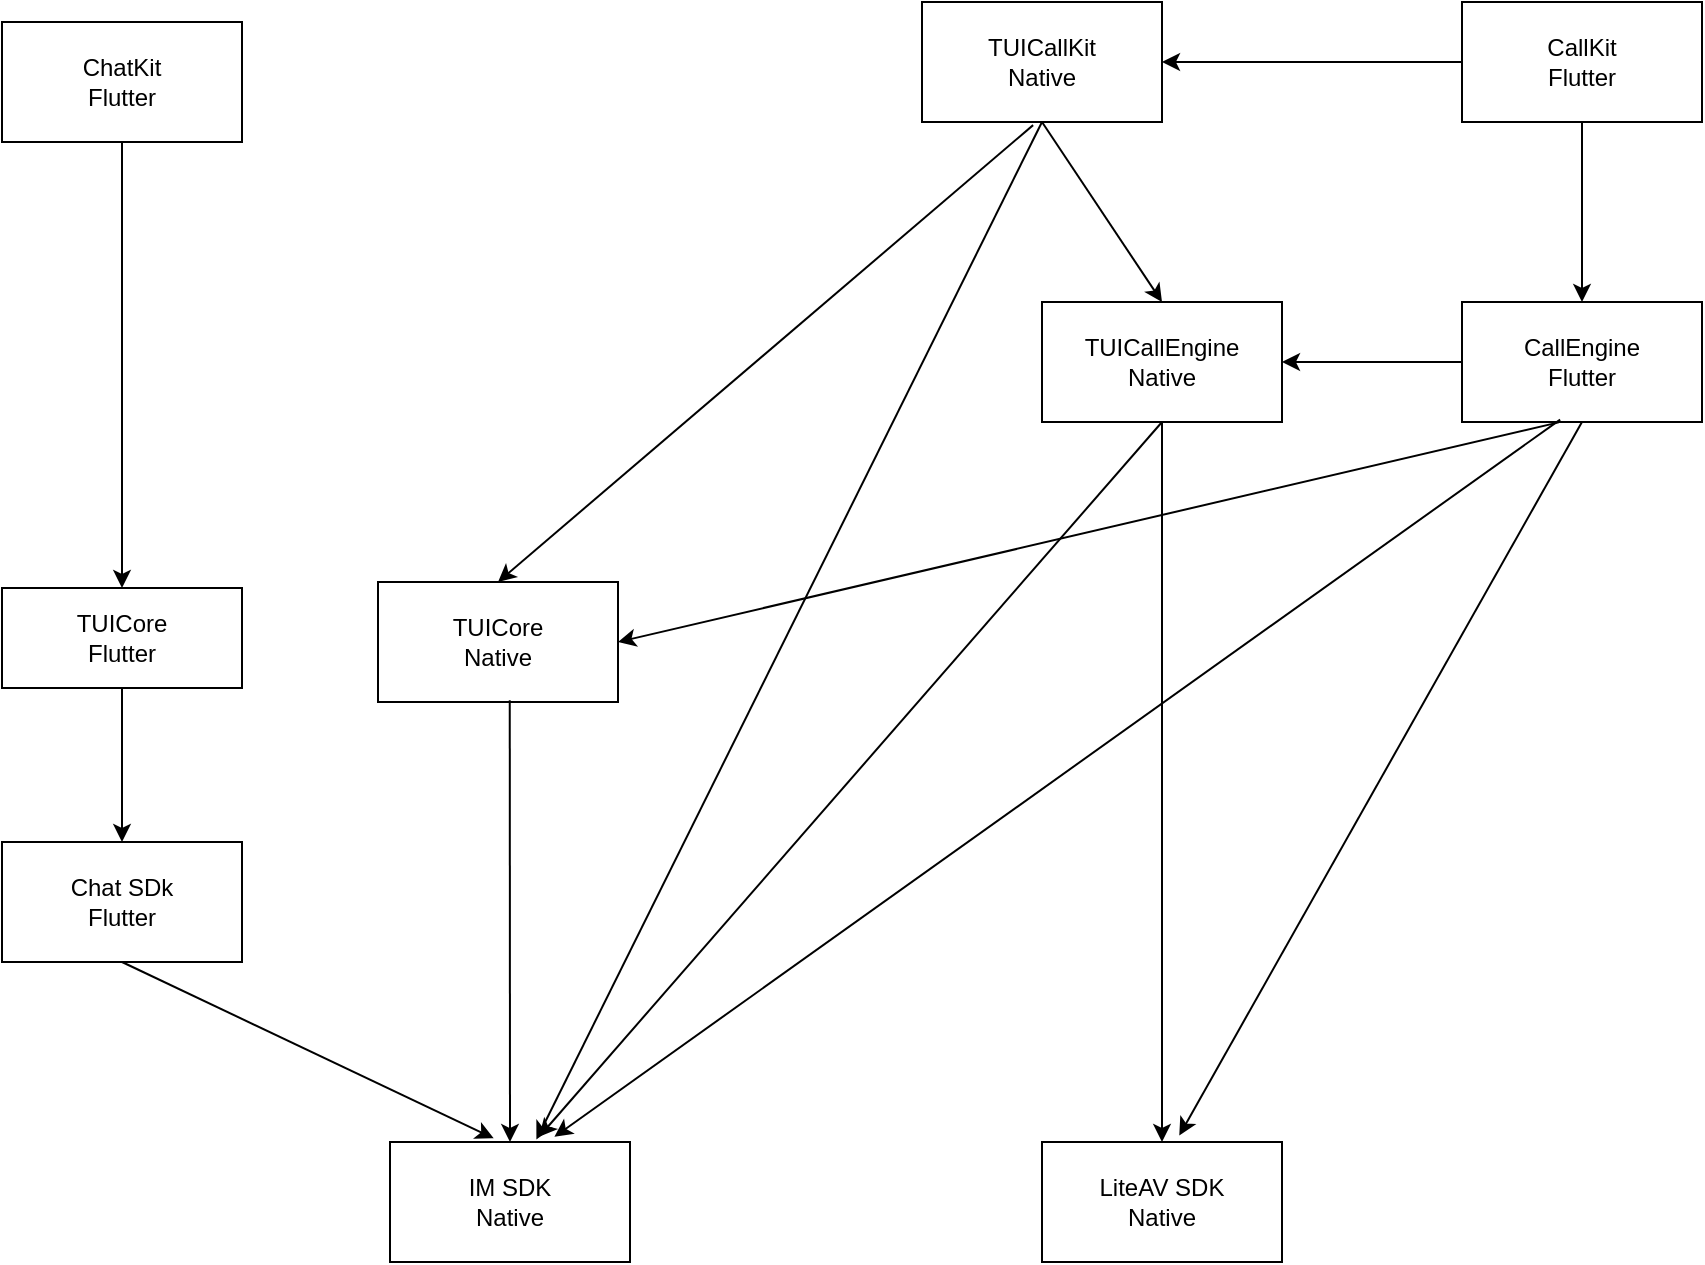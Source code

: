 <mxfile version="21.3.2" type="github">
  <diagram name="第 1 页" id="j5RqtuuF4alhlEnY9F2k">
    <mxGraphModel dx="1872" dy="1005" grid="1" gridSize="10" guides="1" tooltips="1" connect="1" arrows="1" fold="1" page="1" pageScale="1" pageWidth="827" pageHeight="1169" math="0" shadow="0">
      <root>
        <mxCell id="0" />
        <mxCell id="1" parent="0" />
        <mxCell id="gAfSrTN-bi1bfIMeVRCv-1" value="IM SDK&lt;br&gt;Native" style="rounded=0;whiteSpace=wrap;html=1;" vertex="1" parent="1">
          <mxGeometry x="344" y="640" width="120" height="60" as="geometry" />
        </mxCell>
        <mxCell id="gAfSrTN-bi1bfIMeVRCv-2" value="Chat SDk&lt;br&gt;Flutter" style="rounded=0;whiteSpace=wrap;html=1;" vertex="1" parent="1">
          <mxGeometry x="150" y="490" width="120" height="60" as="geometry" />
        </mxCell>
        <mxCell id="gAfSrTN-bi1bfIMeVRCv-3" value="TUICore&lt;br&gt;Native" style="rounded=0;whiteSpace=wrap;html=1;" vertex="1" parent="1">
          <mxGeometry x="338" y="360" width="120" height="60" as="geometry" />
        </mxCell>
        <mxCell id="gAfSrTN-bi1bfIMeVRCv-4" value="TUICallEngine&lt;br&gt;Native" style="rounded=0;whiteSpace=wrap;html=1;" vertex="1" parent="1">
          <mxGeometry x="670" y="220" width="120" height="60" as="geometry" />
        </mxCell>
        <mxCell id="gAfSrTN-bi1bfIMeVRCv-5" value="TUICallKit&lt;br&gt;Native" style="rounded=0;whiteSpace=wrap;html=1;" vertex="1" parent="1">
          <mxGeometry x="610" y="70" width="120" height="60" as="geometry" />
        </mxCell>
        <mxCell id="gAfSrTN-bi1bfIMeVRCv-6" value="LiteAV SDK&lt;br&gt;Native" style="rounded=0;whiteSpace=wrap;html=1;" vertex="1" parent="1">
          <mxGeometry x="670" y="640" width="120" height="60" as="geometry" />
        </mxCell>
        <mxCell id="gAfSrTN-bi1bfIMeVRCv-7" value="" style="endArrow=classic;html=1;rounded=0;exitX=0.549;exitY=0.986;exitDx=0;exitDy=0;exitPerimeter=0;entryX=0.5;entryY=0;entryDx=0;entryDy=0;" edge="1" parent="1" source="gAfSrTN-bi1bfIMeVRCv-3" target="gAfSrTN-bi1bfIMeVRCv-1">
          <mxGeometry width="50" height="50" relative="1" as="geometry">
            <mxPoint x="440" y="340" as="sourcePoint" />
            <mxPoint x="490" y="290" as="targetPoint" />
          </mxGeometry>
        </mxCell>
        <mxCell id="gAfSrTN-bi1bfIMeVRCv-8" value="" style="endArrow=classic;html=1;rounded=0;exitX=0.5;exitY=1;exitDx=0;exitDy=0;entryX=0.621;entryY=-0.043;entryDx=0;entryDy=0;entryPerimeter=0;" edge="1" parent="1" source="gAfSrTN-bi1bfIMeVRCv-4" target="gAfSrTN-bi1bfIMeVRCv-1">
          <mxGeometry width="50" height="50" relative="1" as="geometry">
            <mxPoint x="440" y="340" as="sourcePoint" />
            <mxPoint x="490" y="290" as="targetPoint" />
          </mxGeometry>
        </mxCell>
        <mxCell id="gAfSrTN-bi1bfIMeVRCv-9" value="" style="endArrow=classic;html=1;rounded=0;exitX=0.5;exitY=1;exitDx=0;exitDy=0;entryX=0.61;entryY=-0.02;entryDx=0;entryDy=0;entryPerimeter=0;" edge="1" parent="1" source="gAfSrTN-bi1bfIMeVRCv-5" target="gAfSrTN-bi1bfIMeVRCv-1">
          <mxGeometry width="50" height="50" relative="1" as="geometry">
            <mxPoint x="590" y="440" as="sourcePoint" />
            <mxPoint x="430" y="640" as="targetPoint" />
          </mxGeometry>
        </mxCell>
        <mxCell id="gAfSrTN-bi1bfIMeVRCv-10" value="" style="endArrow=classic;html=1;rounded=0;exitX=0.5;exitY=1;exitDx=0;exitDy=0;entryX=0.5;entryY=0;entryDx=0;entryDy=0;" edge="1" parent="1" source="gAfSrTN-bi1bfIMeVRCv-4" target="gAfSrTN-bi1bfIMeVRCv-6">
          <mxGeometry width="50" height="50" relative="1" as="geometry">
            <mxPoint x="570" y="430" as="sourcePoint" />
            <mxPoint x="425" y="647" as="targetPoint" />
          </mxGeometry>
        </mxCell>
        <mxCell id="gAfSrTN-bi1bfIMeVRCv-11" value="" style="endArrow=classic;html=1;rounded=0;exitX=0.5;exitY=1;exitDx=0;exitDy=0;entryX=0.5;entryY=0;entryDx=0;entryDy=0;" edge="1" parent="1" source="gAfSrTN-bi1bfIMeVRCv-5" target="gAfSrTN-bi1bfIMeVRCv-4">
          <mxGeometry width="50" height="50" relative="1" as="geometry">
            <mxPoint x="760" y="310" as="sourcePoint" />
            <mxPoint x="440" y="650" as="targetPoint" />
          </mxGeometry>
        </mxCell>
        <mxCell id="gAfSrTN-bi1bfIMeVRCv-13" value="" style="endArrow=classic;html=1;rounded=0;exitX=0.463;exitY=1.026;exitDx=0;exitDy=0;entryX=0.5;entryY=0;entryDx=0;entryDy=0;exitPerimeter=0;" edge="1" parent="1" source="gAfSrTN-bi1bfIMeVRCv-5" target="gAfSrTN-bi1bfIMeVRCv-3">
          <mxGeometry width="50" height="50" relative="1" as="geometry">
            <mxPoint x="660" y="290" as="sourcePoint" />
            <mxPoint x="423" y="649" as="targetPoint" />
          </mxGeometry>
        </mxCell>
        <mxCell id="gAfSrTN-bi1bfIMeVRCv-14" value="" style="endArrow=classic;html=1;rounded=0;exitX=0.5;exitY=1;exitDx=0;exitDy=0;entryX=0.432;entryY=-0.031;entryDx=0;entryDy=0;entryPerimeter=0;" edge="1" parent="1" source="gAfSrTN-bi1bfIMeVRCv-2" target="gAfSrTN-bi1bfIMeVRCv-1">
          <mxGeometry width="50" height="50" relative="1" as="geometry">
            <mxPoint x="406" y="559" as="sourcePoint" />
            <mxPoint x="410" y="650" as="targetPoint" />
          </mxGeometry>
        </mxCell>
        <mxCell id="gAfSrTN-bi1bfIMeVRCv-15" value="TUICore&lt;br&gt;Flutter" style="rounded=0;whiteSpace=wrap;html=1;" vertex="1" parent="1">
          <mxGeometry x="150" y="363" width="120" height="50" as="geometry" />
        </mxCell>
        <mxCell id="gAfSrTN-bi1bfIMeVRCv-16" value="" style="endArrow=classic;html=1;rounded=0;exitX=0.5;exitY=1;exitDx=0;exitDy=0;" edge="1" parent="1" source="gAfSrTN-bi1bfIMeVRCv-15" target="gAfSrTN-bi1bfIMeVRCv-2">
          <mxGeometry width="50" height="50" relative="1" as="geometry">
            <mxPoint x="220" y="560" as="sourcePoint" />
            <mxPoint x="402" y="648" as="targetPoint" />
          </mxGeometry>
        </mxCell>
        <mxCell id="gAfSrTN-bi1bfIMeVRCv-17" value="ChatKit&lt;br&gt;Flutter" style="rounded=0;whiteSpace=wrap;html=1;" vertex="1" parent="1">
          <mxGeometry x="150" y="80" width="120" height="60" as="geometry" />
        </mxCell>
        <mxCell id="gAfSrTN-bi1bfIMeVRCv-18" value="" style="endArrow=classic;html=1;rounded=0;exitX=0.5;exitY=1;exitDx=0;exitDy=0;" edge="1" parent="1" source="gAfSrTN-bi1bfIMeVRCv-17" target="gAfSrTN-bi1bfIMeVRCv-15">
          <mxGeometry width="50" height="50" relative="1" as="geometry">
            <mxPoint x="440" y="340" as="sourcePoint" />
            <mxPoint x="210" y="360" as="targetPoint" />
          </mxGeometry>
        </mxCell>
        <mxCell id="gAfSrTN-bi1bfIMeVRCv-19" value="CallKit&lt;br style=&quot;border-color: var(--border-color);&quot;&gt;Flutter" style="rounded=0;whiteSpace=wrap;html=1;" vertex="1" parent="1">
          <mxGeometry x="880" y="70" width="120" height="60" as="geometry" />
        </mxCell>
        <mxCell id="gAfSrTN-bi1bfIMeVRCv-20" value="" style="endArrow=classic;html=1;rounded=0;exitX=0;exitY=0.5;exitDx=0;exitDy=0;" edge="1" parent="1" source="gAfSrTN-bi1bfIMeVRCv-19">
          <mxGeometry width="50" height="50" relative="1" as="geometry">
            <mxPoint x="870" y="100" as="sourcePoint" />
            <mxPoint x="730" y="100" as="targetPoint" />
          </mxGeometry>
        </mxCell>
        <mxCell id="gAfSrTN-bi1bfIMeVRCv-21" value="CallEngine&lt;br style=&quot;border-color: var(--border-color);&quot;&gt;Flutter" style="rounded=0;whiteSpace=wrap;html=1;" vertex="1" parent="1">
          <mxGeometry x="880" y="220" width="120" height="60" as="geometry" />
        </mxCell>
        <mxCell id="gAfSrTN-bi1bfIMeVRCv-22" value="" style="endArrow=classic;html=1;rounded=0;exitX=0;exitY=0.5;exitDx=0;exitDy=0;" edge="1" parent="1" source="gAfSrTN-bi1bfIMeVRCv-21" target="gAfSrTN-bi1bfIMeVRCv-4">
          <mxGeometry width="50" height="50" relative="1" as="geometry">
            <mxPoint x="461" y="112" as="sourcePoint" />
            <mxPoint x="620" y="110" as="targetPoint" />
          </mxGeometry>
        </mxCell>
        <mxCell id="gAfSrTN-bi1bfIMeVRCv-23" value="" style="endArrow=classic;html=1;rounded=0;entryX=0.5;entryY=0;entryDx=0;entryDy=0;exitX=0.5;exitY=1;exitDx=0;exitDy=0;" edge="1" parent="1" source="gAfSrTN-bi1bfIMeVRCv-19" target="gAfSrTN-bi1bfIMeVRCv-21">
          <mxGeometry width="50" height="50" relative="1" as="geometry">
            <mxPoint x="440" y="340" as="sourcePoint" />
            <mxPoint x="490" y="290" as="targetPoint" />
          </mxGeometry>
        </mxCell>
        <mxCell id="gAfSrTN-bi1bfIMeVRCv-24" value="" style="endArrow=classic;html=1;rounded=0;exitX=0.403;exitY=1.003;exitDx=0;exitDy=0;exitPerimeter=0;entryX=1;entryY=0.5;entryDx=0;entryDy=0;" edge="1" parent="1" source="gAfSrTN-bi1bfIMeVRCv-21" target="gAfSrTN-bi1bfIMeVRCv-3">
          <mxGeometry width="50" height="50" relative="1" as="geometry">
            <mxPoint x="440" y="340" as="sourcePoint" />
            <mxPoint x="490" y="290" as="targetPoint" />
          </mxGeometry>
        </mxCell>
        <mxCell id="gAfSrTN-bi1bfIMeVRCv-25" value="" style="endArrow=classic;html=1;rounded=0;exitX=0.409;exitY=0.98;exitDx=0;exitDy=0;exitPerimeter=0;entryX=0.685;entryY=-0.043;entryDx=0;entryDy=0;entryPerimeter=0;" edge="1" parent="1" source="gAfSrTN-bi1bfIMeVRCv-21" target="gAfSrTN-bi1bfIMeVRCv-1">
          <mxGeometry width="50" height="50" relative="1" as="geometry">
            <mxPoint x="471" y="122" as="sourcePoint" />
            <mxPoint x="630" y="120" as="targetPoint" />
          </mxGeometry>
        </mxCell>
        <mxCell id="gAfSrTN-bi1bfIMeVRCv-26" value="" style="endArrow=classic;html=1;rounded=0;exitX=0.5;exitY=1;exitDx=0;exitDy=0;entryX=0.572;entryY=-0.054;entryDx=0;entryDy=0;entryPerimeter=0;" edge="1" parent="1" source="gAfSrTN-bi1bfIMeVRCv-21" target="gAfSrTN-bi1bfIMeVRCv-6">
          <mxGeometry width="50" height="50" relative="1" as="geometry">
            <mxPoint x="939" y="289" as="sourcePoint" />
            <mxPoint x="432" y="647" as="targetPoint" />
          </mxGeometry>
        </mxCell>
      </root>
    </mxGraphModel>
  </diagram>
</mxfile>
